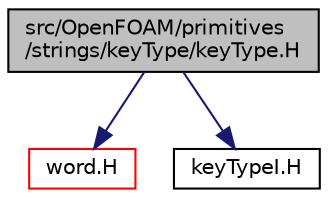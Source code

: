 digraph "src/OpenFOAM/primitives/strings/keyType/keyType.H"
{
  bgcolor="transparent";
  edge [fontname="Helvetica",fontsize="10",labelfontname="Helvetica",labelfontsize="10"];
  node [fontname="Helvetica",fontsize="10",shape=record];
  Node1 [label="src/OpenFOAM/primitives\l/strings/keyType/keyType.H",height=0.2,width=0.4,color="black", fillcolor="grey75", style="filled", fontcolor="black"];
  Node1 -> Node2 [color="midnightblue",fontsize="10",style="solid",fontname="Helvetica"];
  Node2 [label="word.H",height=0.2,width=0.4,color="red",URL="$a09134.html"];
  Node1 -> Node3 [color="midnightblue",fontsize="10",style="solid",fontname="Helvetica"];
  Node3 [label="keyTypeI.H",height=0.2,width=0.4,color="black",URL="$a09113.html"];
}
